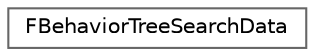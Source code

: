 digraph "Graphical Class Hierarchy"
{
 // INTERACTIVE_SVG=YES
 // LATEX_PDF_SIZE
  bgcolor="transparent";
  edge [fontname=Helvetica,fontsize=10,labelfontname=Helvetica,labelfontsize=10];
  node [fontname=Helvetica,fontsize=10,shape=box,height=0.2,width=0.4];
  rankdir="LR";
  Node0 [id="Node000000",label="FBehaviorTreeSearchData",height=0.2,width=0.4,color="grey40", fillcolor="white", style="filled",URL="$d1/df8/structFBehaviorTreeSearchData.html",tooltip="node search data"];
}

